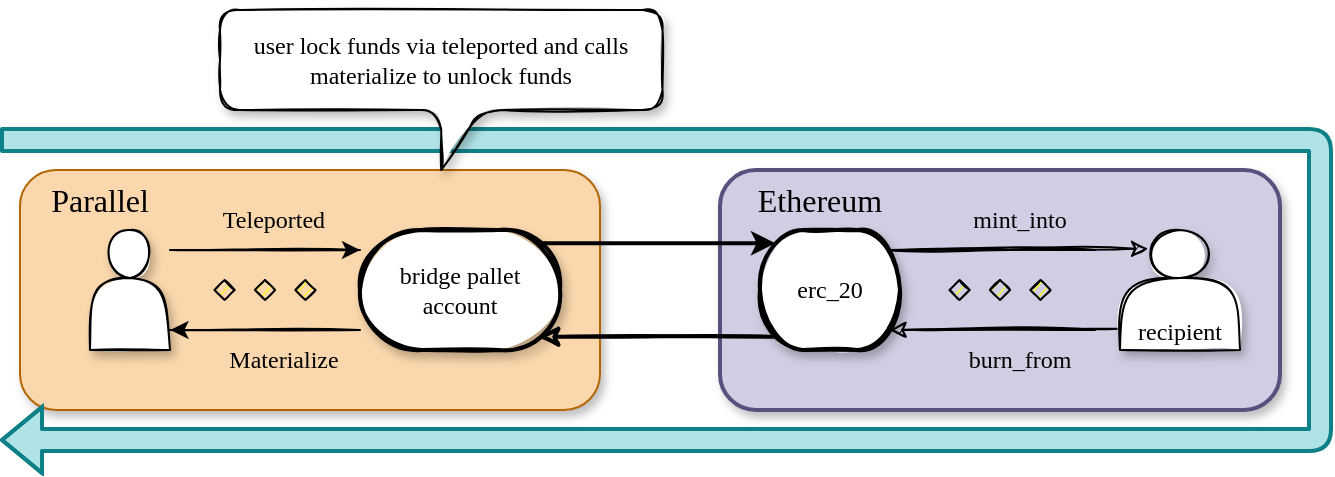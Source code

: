 <mxfile version="16.1.2" type="github">
  <diagram id="OmzNVfIJdslKNLaxX2No" name="第 1 页">
    <mxGraphModel dx="785" dy="464" grid="1" gridSize="10" guides="1" tooltips="1" connect="1" arrows="1" fold="1" page="1" pageScale="1" pageWidth="827" pageHeight="1169" math="0" shadow="0">
      <root>
        <mxCell id="0" />
        <mxCell id="1" parent="0" />
        <mxCell id="Xgk0hEnxSeAhe2udyDZA-2" value="" style="rounded=1;whiteSpace=wrap;html=1;fontFamily=Comic Sans MS;sketch=0;shadow=1;fillColor=#fad7ac;strokeColor=#b46504;" parent="1" vertex="1">
          <mxGeometry x="130" y="400" width="290" height="120" as="geometry" />
        </mxCell>
        <mxCell id="Xgk0hEnxSeAhe2udyDZA-5" value="&lt;span&gt;bridge pallet account&lt;/span&gt;" style="strokeWidth=2;html=1;shape=mxgraph.flowchart.terminator;whiteSpace=wrap;fontFamily=Comic Sans MS;sketch=1;shadow=1;" parent="1" vertex="1">
          <mxGeometry x="300" y="430" width="100" height="60" as="geometry" />
        </mxCell>
        <mxCell id="Xgk0hEnxSeAhe2udyDZA-12" style="edgeStyle=orthogonalEdgeStyle;rounded=0;orthogonalLoop=1;jettySize=auto;html=1;exitX=0;exitY=0;exitDx=0;exitDy=0;exitPerimeter=0;entryX=1;entryY=0;entryDx=0;entryDy=0;entryPerimeter=0;fontFamily=Comic Sans MS;" parent="1" source="Xgk0hEnxSeAhe2udyDZA-6" target="Xgk0hEnxSeAhe2udyDZA-6" edge="1">
          <mxGeometry relative="1" as="geometry">
            <Array as="points">
              <mxPoint x="253" y="440" />
              <mxPoint x="253" y="440" />
            </Array>
          </mxGeometry>
        </mxCell>
        <mxCell id="Xgk0hEnxSeAhe2udyDZA-13" style="edgeStyle=orthogonalEdgeStyle;rounded=0;orthogonalLoop=1;jettySize=auto;html=1;exitX=1;exitY=1;exitDx=0;exitDy=0;exitPerimeter=0;entryX=1.006;entryY=0.833;entryDx=0;entryDy=0;entryPerimeter=0;fontFamily=Comic Sans MS;" parent="1" source="Xgk0hEnxSeAhe2udyDZA-6" target="Xgk0hEnxSeAhe2udyDZA-7" edge="1">
          <mxGeometry relative="1" as="geometry">
            <Array as="points">
              <mxPoint x="270" y="480" />
              <mxPoint x="270" y="480" />
            </Array>
          </mxGeometry>
        </mxCell>
        <mxCell id="Xgk0hEnxSeAhe2udyDZA-6" value="" style="verticalLabelPosition=bottom;verticalAlign=top;html=1;shape=mxgraph.flowchart.parallel_mode;pointerEvents=1;rotation=0;fontFamily=Comic Sans MS;sketch=1;shadow=0;" parent="1" vertex="1">
          <mxGeometry x="205" y="440" width="95" height="40" as="geometry" />
        </mxCell>
        <mxCell id="Xgk0hEnxSeAhe2udyDZA-7" value="" style="shape=actor;whiteSpace=wrap;html=1;fontFamily=Comic Sans MS;sketch=1;shadow=1;" parent="1" vertex="1">
          <mxGeometry x="165" y="430" width="40" height="60" as="geometry" />
        </mxCell>
        <mxCell id="Xgk0hEnxSeAhe2udyDZA-10" value="Teleported" style="text;html=1;strokeColor=none;fillColor=none;align=center;verticalAlign=middle;whiteSpace=wrap;rounded=0;fontFamily=Comic Sans MS;sketch=1;shadow=1;" parent="1" vertex="1">
          <mxGeometry x="222.5" y="410" width="67.5" height="30" as="geometry" />
        </mxCell>
        <mxCell id="Xgk0hEnxSeAhe2udyDZA-14" value="Materialize" style="text;html=1;strokeColor=none;fillColor=none;align=center;verticalAlign=middle;whiteSpace=wrap;rounded=0;fontFamily=Comic Sans MS;sketch=1;shadow=1;glass=0;" parent="1" vertex="1">
          <mxGeometry x="222.5" y="480" width="77.5" height="30" as="geometry" />
        </mxCell>
        <mxCell id="Xgk0hEnxSeAhe2udyDZA-54" value="" style="whiteSpace=wrap;html=1;fontFamily=Comic Sans MS;strokeWidth=2;sketch=0;shadow=1;fillColor=#d0cee2;strokeColor=#56517e;rounded=1;glass=0;" parent="1" vertex="1">
          <mxGeometry x="480" y="400" width="280" height="120" as="geometry" />
        </mxCell>
        <mxCell id="Xgk0hEnxSeAhe2udyDZA-61" style="edgeStyle=orthogonalEdgeStyle;rounded=0;orthogonalLoop=1;jettySize=auto;html=1;exitX=-0.007;exitY=0.823;exitDx=0;exitDy=0;entryX=0.925;entryY=0.833;entryDx=0;entryDy=0;entryPerimeter=0;fontFamily=Comic Sans MS;exitPerimeter=0;sketch=1;" parent="1" source="Xgk0hEnxSeAhe2udyDZA-57" target="Xgk0hEnxSeAhe2udyDZA-58" edge="1">
          <mxGeometry relative="1" as="geometry">
            <Array as="points">
              <mxPoint x="625" y="479" />
              <mxPoint x="565" y="480" />
            </Array>
          </mxGeometry>
        </mxCell>
        <mxCell id="Xgk0hEnxSeAhe2udyDZA-57" value="recipient" style="shape=actor;whiteSpace=wrap;html=1;fontFamily=Comic Sans MS;sketch=1;shadow=1;verticalAlign=bottom;" parent="1" vertex="1">
          <mxGeometry x="680" y="430" width="60" height="60" as="geometry" />
        </mxCell>
        <mxCell id="Xgk0hEnxSeAhe2udyDZA-60" style="edgeStyle=orthogonalEdgeStyle;rounded=0;orthogonalLoop=1;jettySize=auto;html=1;exitX=0.897;exitY=0.167;exitDx=0;exitDy=0;exitPerimeter=0;entryX=0.235;entryY=0.156;entryDx=0;entryDy=0;entryPerimeter=0;fontFamily=Comic Sans MS;sketch=1;" parent="1" source="Xgk0hEnxSeAhe2udyDZA-58" target="Xgk0hEnxSeAhe2udyDZA-57" edge="1">
          <mxGeometry relative="1" as="geometry" />
        </mxCell>
        <mxCell id="Xgk0hEnxSeAhe2udyDZA-65" style="edgeStyle=orthogonalEdgeStyle;rounded=1;sketch=1;orthogonalLoop=1;jettySize=auto;html=1;exitX=0.11;exitY=0.89;exitDx=0;exitDy=0;exitPerimeter=0;entryX=0.89;entryY=0.89;entryDx=0;entryDy=0;entryPerimeter=0;fontFamily=Comic Sans MS;strokeWidth=2;" parent="1" source="Xgk0hEnxSeAhe2udyDZA-58" target="Xgk0hEnxSeAhe2udyDZA-5" edge="1">
          <mxGeometry relative="1" as="geometry" />
        </mxCell>
        <mxCell id="Xgk0hEnxSeAhe2udyDZA-58" value="erc_20" style="strokeWidth=2;html=1;shape=mxgraph.flowchart.terminator;whiteSpace=wrap;fontFamily=Comic Sans MS;sketch=1;shadow=1;" parent="1" vertex="1">
          <mxGeometry x="500" y="430" width="70" height="60" as="geometry" />
        </mxCell>
        <mxCell id="Xgk0hEnxSeAhe2udyDZA-59" value="" style="verticalLabelPosition=bottom;verticalAlign=top;html=1;shape=mxgraph.flowchart.parallel_mode;pointerEvents=1;rotation=0;fontFamily=Comic Sans MS;sketch=1;shadow=0;" parent="1" vertex="1">
          <mxGeometry x="572.5" y="440" width="95" height="40" as="geometry" />
        </mxCell>
        <mxCell id="Xgk0hEnxSeAhe2udyDZA-62" value="mint_into" style="text;html=1;strokeColor=none;fillColor=none;align=center;verticalAlign=middle;whiteSpace=wrap;rounded=0;fontFamily=Comic Sans MS;sketch=1;shadow=1;" parent="1" vertex="1">
          <mxGeometry x="600" y="410" width="60" height="30" as="geometry" />
        </mxCell>
        <mxCell id="Xgk0hEnxSeAhe2udyDZA-64" value="burn_from" style="text;html=1;strokeColor=none;fillColor=none;align=center;verticalAlign=middle;whiteSpace=wrap;rounded=0;fontFamily=Comic Sans MS;sketch=1;shadow=1;" parent="1" vertex="1">
          <mxGeometry x="600" y="480" width="60" height="30" as="geometry" />
        </mxCell>
        <mxCell id="Xgk0hEnxSeAhe2udyDZA-56" value="" style="edgeStyle=orthogonalEdgeStyle;rounded=1;orthogonalLoop=1;jettySize=auto;html=1;fontFamily=Comic Sans MS;exitX=0.89;exitY=0.11;exitDx=0;exitDy=0;exitPerimeter=0;entryX=0.11;entryY=0.11;entryDx=0;entryDy=0;entryPerimeter=0;strokeWidth=2;" parent="1" source="Xgk0hEnxSeAhe2udyDZA-5" target="Xgk0hEnxSeAhe2udyDZA-58" edge="1">
          <mxGeometry relative="1" as="geometry" />
        </mxCell>
        <mxCell id="Xgk0hEnxSeAhe2udyDZA-70" value="" style="endArrow=classic;html=1;rounded=1;sketch=0;edgeStyle=elbowEdgeStyle;strokeWidth=2;shape=flexArrow;fillColor=#b0e3e6;strokeColor=#0e8088;" parent="1" edge="1">
          <mxGeometry width="50" height="50" relative="1" as="geometry">
            <mxPoint x="120" y="385" as="sourcePoint" />
            <mxPoint x="120" y="535" as="targetPoint" />
            <Array as="points">
              <mxPoint x="780" y="545" />
            </Array>
          </mxGeometry>
        </mxCell>
        <mxCell id="Xgk0hEnxSeAhe2udyDZA-27" value="user lock funds via teleported and calls materialize to unlock funds" style="shape=callout;whiteSpace=wrap;html=1;perimeter=calloutPerimeter;fontFamily=Comic Sans MS;sketch=1;rounded=1;shadow=1;" parent="1" vertex="1">
          <mxGeometry x="230" y="320" width="221.25" height="80" as="geometry" />
        </mxCell>
        <mxCell id="Xgk0hEnxSeAhe2udyDZA-71" value="Parallel" style="text;html=1;strokeColor=none;fillColor=none;align=center;verticalAlign=middle;whiteSpace=wrap;rounded=0;glass=1;sketch=0;fontSize=16;fontFamily=Comic Sans MS;" parent="1" vertex="1">
          <mxGeometry x="140" y="400" width="60" height="30" as="geometry" />
        </mxCell>
        <mxCell id="Xgk0hEnxSeAhe2udyDZA-72" value="Ethereum" style="text;html=1;strokeColor=none;fillColor=none;align=center;verticalAlign=middle;whiteSpace=wrap;rounded=0;glass=1;sketch=0;fontSize=16;fontFamily=Comic Sans MS;" parent="1" vertex="1">
          <mxGeometry x="500" y="400" width="60" height="30" as="geometry" />
        </mxCell>
      </root>
    </mxGraphModel>
  </diagram>
</mxfile>
